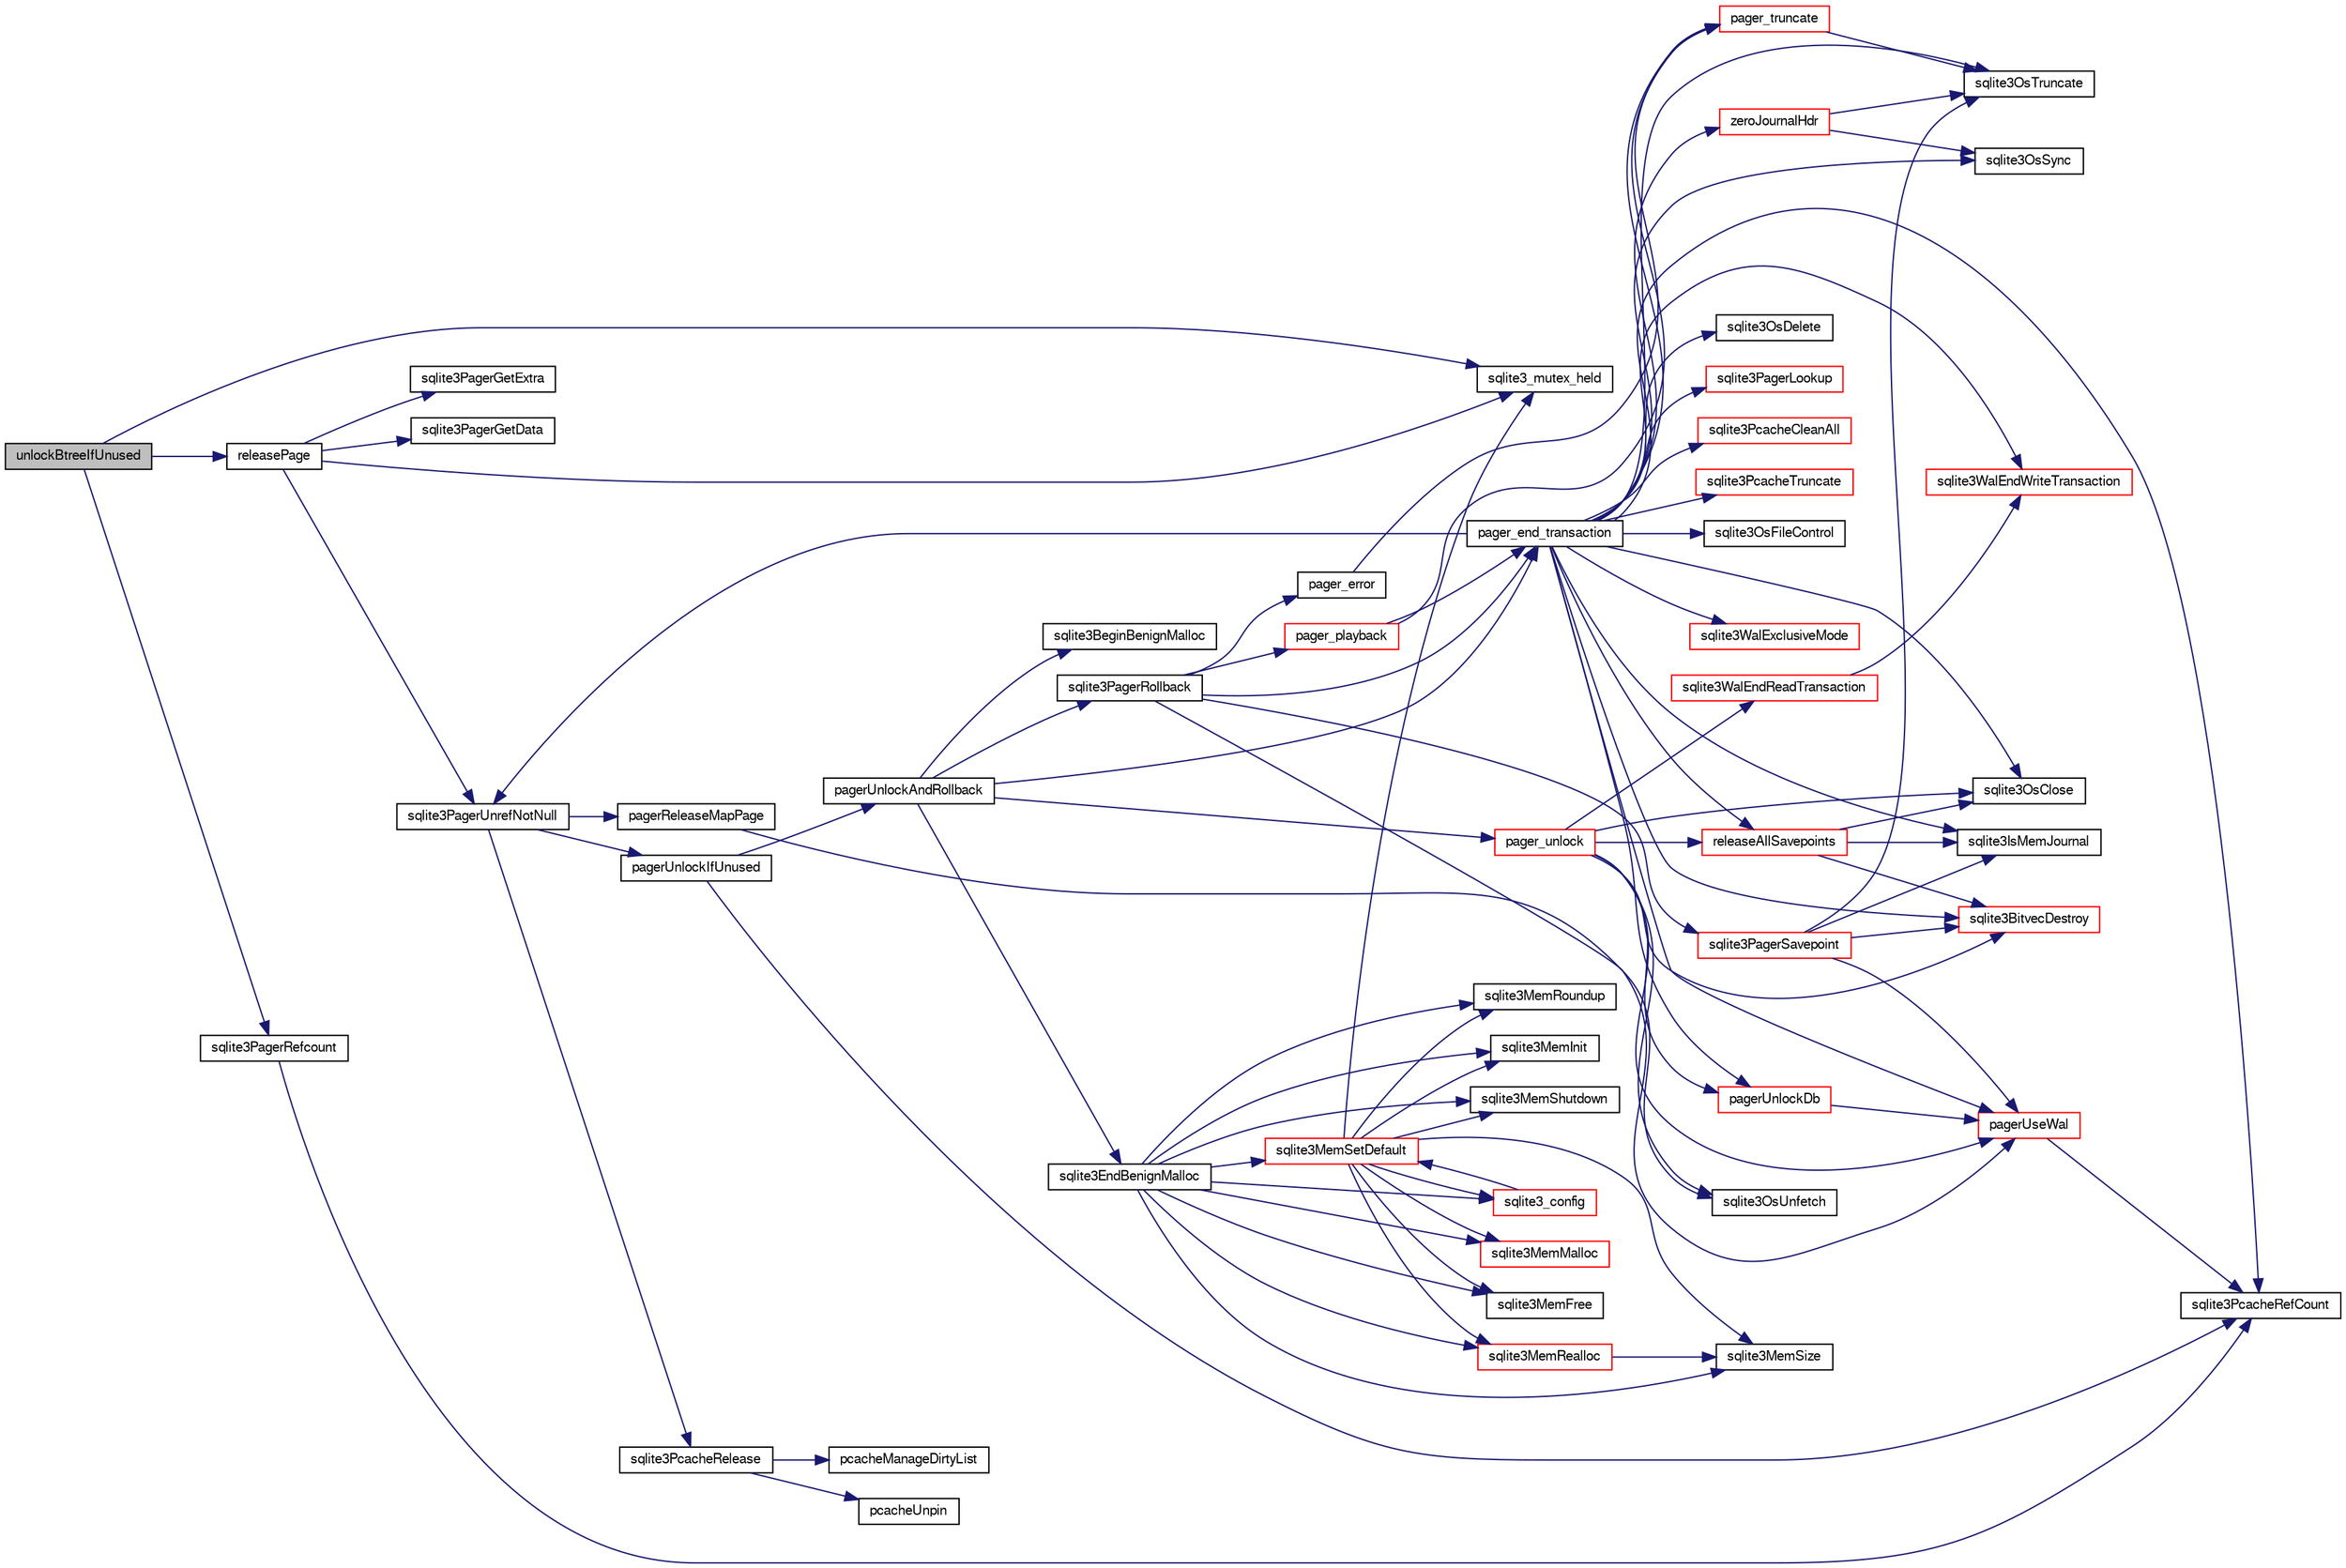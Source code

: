 digraph "unlockBtreeIfUnused"
{
  edge [fontname="FreeSans",fontsize="10",labelfontname="FreeSans",labelfontsize="10"];
  node [fontname="FreeSans",fontsize="10",shape=record];
  rankdir="LR";
  Node850492 [label="unlockBtreeIfUnused",height=0.2,width=0.4,color="black", fillcolor="grey75", style="filled", fontcolor="black"];
  Node850492 -> Node850493 [color="midnightblue",fontsize="10",style="solid",fontname="FreeSans"];
  Node850493 [label="sqlite3_mutex_held",height=0.2,width=0.4,color="black", fillcolor="white", style="filled",URL="$sqlite3_8c.html#acf77da68932b6bc163c5e68547ecc3e7"];
  Node850492 -> Node850494 [color="midnightblue",fontsize="10",style="solid",fontname="FreeSans"];
  Node850494 [label="sqlite3PagerRefcount",height=0.2,width=0.4,color="black", fillcolor="white", style="filled",URL="$sqlite3_8c.html#a865a3e27288083a9cdfd8de2ba365d80"];
  Node850494 -> Node850495 [color="midnightblue",fontsize="10",style="solid",fontname="FreeSans"];
  Node850495 [label="sqlite3PcacheRefCount",height=0.2,width=0.4,color="black", fillcolor="white", style="filled",URL="$sqlite3_8c.html#adee2536d23ec9628e0883ccab03b3429"];
  Node850492 -> Node850496 [color="midnightblue",fontsize="10",style="solid",fontname="FreeSans"];
  Node850496 [label="releasePage",height=0.2,width=0.4,color="black", fillcolor="white", style="filled",URL="$sqlite3_8c.html#a92c6fb14f9bcf117440c35116c26d6c4"];
  Node850496 -> Node850497 [color="midnightblue",fontsize="10",style="solid",fontname="FreeSans"];
  Node850497 [label="sqlite3PagerGetExtra",height=0.2,width=0.4,color="black", fillcolor="white", style="filled",URL="$sqlite3_8c.html#a48e879a6d20f06f27390973ab8d59bd7"];
  Node850496 -> Node850498 [color="midnightblue",fontsize="10",style="solid",fontname="FreeSans"];
  Node850498 [label="sqlite3PagerGetData",height=0.2,width=0.4,color="black", fillcolor="white", style="filled",URL="$sqlite3_8c.html#a9dd340e56fb4b7fad4df339595b8d8a2"];
  Node850496 -> Node850493 [color="midnightblue",fontsize="10",style="solid",fontname="FreeSans"];
  Node850496 -> Node850499 [color="midnightblue",fontsize="10",style="solid",fontname="FreeSans"];
  Node850499 [label="sqlite3PagerUnrefNotNull",height=0.2,width=0.4,color="black", fillcolor="white", style="filled",URL="$sqlite3_8c.html#a4b314f96f09f5c68c94672e420e31ab9"];
  Node850499 -> Node850500 [color="midnightblue",fontsize="10",style="solid",fontname="FreeSans"];
  Node850500 [label="pagerReleaseMapPage",height=0.2,width=0.4,color="black", fillcolor="white", style="filled",URL="$sqlite3_8c.html#aefa288f9febba49488ab634f8b0d5f6d"];
  Node850500 -> Node850501 [color="midnightblue",fontsize="10",style="solid",fontname="FreeSans"];
  Node850501 [label="sqlite3OsUnfetch",height=0.2,width=0.4,color="black", fillcolor="white", style="filled",URL="$sqlite3_8c.html#abc0da72cb8b8989cf8708b572fe5fef4"];
  Node850499 -> Node850502 [color="midnightblue",fontsize="10",style="solid",fontname="FreeSans"];
  Node850502 [label="sqlite3PcacheRelease",height=0.2,width=0.4,color="black", fillcolor="white", style="filled",URL="$sqlite3_8c.html#ad07fc7a8130ad1e77861f345084b1b83"];
  Node850502 -> Node850503 [color="midnightblue",fontsize="10",style="solid",fontname="FreeSans"];
  Node850503 [label="pcacheUnpin",height=0.2,width=0.4,color="black", fillcolor="white", style="filled",URL="$sqlite3_8c.html#a76530dde0f26366c0614d713daf9859c"];
  Node850502 -> Node850504 [color="midnightblue",fontsize="10",style="solid",fontname="FreeSans"];
  Node850504 [label="pcacheManageDirtyList",height=0.2,width=0.4,color="black", fillcolor="white", style="filled",URL="$sqlite3_8c.html#aae9bc2ddff700c30e5f9c80d531d6acc"];
  Node850499 -> Node850505 [color="midnightblue",fontsize="10",style="solid",fontname="FreeSans"];
  Node850505 [label="pagerUnlockIfUnused",height=0.2,width=0.4,color="black", fillcolor="white", style="filled",URL="$sqlite3_8c.html#abf547f4276efb6f10262f7fde1e4d065"];
  Node850505 -> Node850495 [color="midnightblue",fontsize="10",style="solid",fontname="FreeSans"];
  Node850505 -> Node850506 [color="midnightblue",fontsize="10",style="solid",fontname="FreeSans"];
  Node850506 [label="pagerUnlockAndRollback",height=0.2,width=0.4,color="black", fillcolor="white", style="filled",URL="$sqlite3_8c.html#a02d96b7bf62c3b13ba905d168914518c"];
  Node850506 -> Node850507 [color="midnightblue",fontsize="10",style="solid",fontname="FreeSans"];
  Node850507 [label="sqlite3BeginBenignMalloc",height=0.2,width=0.4,color="black", fillcolor="white", style="filled",URL="$sqlite3_8c.html#a3344c0e2b1b6df701a1cb326602fac14"];
  Node850506 -> Node850508 [color="midnightblue",fontsize="10",style="solid",fontname="FreeSans"];
  Node850508 [label="sqlite3PagerRollback",height=0.2,width=0.4,color="black", fillcolor="white", style="filled",URL="$sqlite3_8c.html#afdd2ecbb97b7a716892ff6bd10c7dfd0"];
  Node850508 -> Node850509 [color="midnightblue",fontsize="10",style="solid",fontname="FreeSans"];
  Node850509 [label="pagerUseWal",height=0.2,width=0.4,color="red", fillcolor="white", style="filled",URL="$sqlite3_8c.html#a31def80bfe1de9284d635ba190a5eb68"];
  Node850509 -> Node850495 [color="midnightblue",fontsize="10",style="solid",fontname="FreeSans"];
  Node850508 -> Node850790 [color="midnightblue",fontsize="10",style="solid",fontname="FreeSans"];
  Node850790 [label="sqlite3PagerSavepoint",height=0.2,width=0.4,color="red", fillcolor="white", style="filled",URL="$sqlite3_8c.html#a8b5f1920b6a8b564a47e243868f2c8d4"];
  Node850790 -> Node850791 [color="midnightblue",fontsize="10",style="solid",fontname="FreeSans"];
  Node850791 [label="sqlite3BitvecDestroy",height=0.2,width=0.4,color="red", fillcolor="white", style="filled",URL="$sqlite3_8c.html#ab732400d8022b48df1b7b3ee41be045d"];
  Node850790 -> Node850792 [color="midnightblue",fontsize="10",style="solid",fontname="FreeSans"];
  Node850792 [label="sqlite3IsMemJournal",height=0.2,width=0.4,color="black", fillcolor="white", style="filled",URL="$sqlite3_8c.html#a237bb8682b84ed24be164d4c57465182"];
  Node850790 -> Node850793 [color="midnightblue",fontsize="10",style="solid",fontname="FreeSans"];
  Node850793 [label="sqlite3OsTruncate",height=0.2,width=0.4,color="black", fillcolor="white", style="filled",URL="$sqlite3_8c.html#ab14e17fc93b09d52b42c433c47eb3b68"];
  Node850790 -> Node850509 [color="midnightblue",fontsize="10",style="solid",fontname="FreeSans"];
  Node850508 -> Node850884 [color="midnightblue",fontsize="10",style="solid",fontname="FreeSans"];
  Node850884 [label="pager_end_transaction",height=0.2,width=0.4,color="black", fillcolor="white", style="filled",URL="$sqlite3_8c.html#a0814e2cfab386b1e3ba74528870339fe"];
  Node850884 -> Node850885 [color="midnightblue",fontsize="10",style="solid",fontname="FreeSans"];
  Node850885 [label="releaseAllSavepoints",height=0.2,width=0.4,color="red", fillcolor="white", style="filled",URL="$sqlite3_8c.html#ac0ec06e81b223a42295bd1a0182b1609"];
  Node850885 -> Node850791 [color="midnightblue",fontsize="10",style="solid",fontname="FreeSans"];
  Node850885 -> Node850792 [color="midnightblue",fontsize="10",style="solid",fontname="FreeSans"];
  Node850885 -> Node850886 [color="midnightblue",fontsize="10",style="solid",fontname="FreeSans"];
  Node850886 [label="sqlite3OsClose",height=0.2,width=0.4,color="black", fillcolor="white", style="filled",URL="$sqlite3_8c.html#aa5f0aeb27273a57c0523deaf48997533"];
  Node850884 -> Node850509 [color="midnightblue",fontsize="10",style="solid",fontname="FreeSans"];
  Node850884 -> Node850792 [color="midnightblue",fontsize="10",style="solid",fontname="FreeSans"];
  Node850884 -> Node850886 [color="midnightblue",fontsize="10",style="solid",fontname="FreeSans"];
  Node850884 -> Node850793 [color="midnightblue",fontsize="10",style="solid",fontname="FreeSans"];
  Node850884 -> Node850887 [color="midnightblue",fontsize="10",style="solid",fontname="FreeSans"];
  Node850887 [label="sqlite3OsSync",height=0.2,width=0.4,color="black", fillcolor="white", style="filled",URL="$sqlite3_8c.html#a3f01629ca3b49854944cecdd14dc3358"];
  Node850884 -> Node850888 [color="midnightblue",fontsize="10",style="solid",fontname="FreeSans"];
  Node850888 [label="zeroJournalHdr",height=0.2,width=0.4,color="red", fillcolor="white", style="filled",URL="$sqlite3_8c.html#a6e1592949a5e668f43f0ff5f5d08fe10"];
  Node850888 -> Node850793 [color="midnightblue",fontsize="10",style="solid",fontname="FreeSans"];
  Node850888 -> Node850887 [color="midnightblue",fontsize="10",style="solid",fontname="FreeSans"];
  Node850884 -> Node850889 [color="midnightblue",fontsize="10",style="solid",fontname="FreeSans"];
  Node850889 [label="sqlite3OsDelete",height=0.2,width=0.4,color="black", fillcolor="white", style="filled",URL="$sqlite3_8c.html#a576c2e542e46ddee19d10e75337039c0"];
  Node850884 -> Node850495 [color="midnightblue",fontsize="10",style="solid",fontname="FreeSans"];
  Node850884 -> Node850809 [color="midnightblue",fontsize="10",style="solid",fontname="FreeSans"];
  Node850809 [label="sqlite3PagerLookup",height=0.2,width=0.4,color="red", fillcolor="white", style="filled",URL="$sqlite3_8c.html#a1252ec03814f64eed236cfb21094cafd"];
  Node850884 -> Node850499 [color="midnightblue",fontsize="10",style="solid",fontname="FreeSans"];
  Node850884 -> Node850791 [color="midnightblue",fontsize="10",style="solid",fontname="FreeSans"];
  Node850884 -> Node850890 [color="midnightblue",fontsize="10",style="solid",fontname="FreeSans"];
  Node850890 [label="sqlite3PcacheCleanAll",height=0.2,width=0.4,color="red", fillcolor="white", style="filled",URL="$sqlite3_8c.html#a65aa4d4f73373a161a96fafe219b86a7"];
  Node850884 -> Node850848 [color="midnightblue",fontsize="10",style="solid",fontname="FreeSans"];
  Node850848 [label="sqlite3PcacheTruncate",height=0.2,width=0.4,color="red", fillcolor="white", style="filled",URL="$sqlite3_8c.html#aa25da46a83609c408a14977a087af782"];
  Node850884 -> Node850891 [color="midnightblue",fontsize="10",style="solid",fontname="FreeSans"];
  Node850891 [label="sqlite3WalEndWriteTransaction",height=0.2,width=0.4,color="red", fillcolor="white", style="filled",URL="$sqlite3_8c.html#a0ae58a14b40600fb21130cc4d595acc9"];
  Node850884 -> Node850894 [color="midnightblue",fontsize="10",style="solid",fontname="FreeSans"];
  Node850894 [label="pager_truncate",height=0.2,width=0.4,color="red", fillcolor="white", style="filled",URL="$sqlite3_8c.html#aa0700caa408442673a3ede3bb04b1f0b"];
  Node850894 -> Node850793 [color="midnightblue",fontsize="10",style="solid",fontname="FreeSans"];
  Node850884 -> Node850862 [color="midnightblue",fontsize="10",style="solid",fontname="FreeSans"];
  Node850862 [label="sqlite3OsFileControl",height=0.2,width=0.4,color="black", fillcolor="white", style="filled",URL="$sqlite3_8c.html#aa8dad928f8e52b454c6d82bd2fe5c3fc"];
  Node850884 -> Node850895 [color="midnightblue",fontsize="10",style="solid",fontname="FreeSans"];
  Node850895 [label="sqlite3WalExclusiveMode",height=0.2,width=0.4,color="red", fillcolor="white", style="filled",URL="$sqlite3_8c.html#a1ca342ad565c5ae8dd3685e3aa0b731e"];
  Node850884 -> Node850898 [color="midnightblue",fontsize="10",style="solid",fontname="FreeSans"];
  Node850898 [label="pagerUnlockDb",height=0.2,width=0.4,color="red", fillcolor="white", style="filled",URL="$sqlite3_8c.html#a8ac54f19421c76b5045a40b42d282c32"];
  Node850898 -> Node850509 [color="midnightblue",fontsize="10",style="solid",fontname="FreeSans"];
  Node850508 -> Node850900 [color="midnightblue",fontsize="10",style="solid",fontname="FreeSans"];
  Node850900 [label="pager_playback",height=0.2,width=0.4,color="red", fillcolor="white", style="filled",URL="$sqlite3_8c.html#a9d9a750a9fc76eb4b668c8a16b164a65"];
  Node850900 -> Node850894 [color="midnightblue",fontsize="10",style="solid",fontname="FreeSans"];
  Node850900 -> Node850884 [color="midnightblue",fontsize="10",style="solid",fontname="FreeSans"];
  Node850508 -> Node850908 [color="midnightblue",fontsize="10",style="solid",fontname="FreeSans"];
  Node850908 [label="pager_error",height=0.2,width=0.4,color="black", fillcolor="white", style="filled",URL="$sqlite3_8c.html#ac15e13c61047b37098e21115614ddd22"];
  Node850908 -> Node850894 [color="midnightblue",fontsize="10",style="solid",fontname="FreeSans"];
  Node850506 -> Node850584 [color="midnightblue",fontsize="10",style="solid",fontname="FreeSans"];
  Node850584 [label="sqlite3EndBenignMalloc",height=0.2,width=0.4,color="black", fillcolor="white", style="filled",URL="$sqlite3_8c.html#a4582127cc64d483dc66c7acf9d8d8fbb"];
  Node850584 -> Node850559 [color="midnightblue",fontsize="10",style="solid",fontname="FreeSans"];
  Node850559 [label="sqlite3MemMalloc",height=0.2,width=0.4,color="red", fillcolor="white", style="filled",URL="$sqlite3_8c.html#a53157f1a669f949332f44ca9f15c0a43"];
  Node850584 -> Node850564 [color="midnightblue",fontsize="10",style="solid",fontname="FreeSans"];
  Node850564 [label="sqlite3MemFree",height=0.2,width=0.4,color="black", fillcolor="white", style="filled",URL="$sqlite3_8c.html#a4198492989c7a427e3d704c06058850a"];
  Node850584 -> Node850565 [color="midnightblue",fontsize="10",style="solid",fontname="FreeSans"];
  Node850565 [label="sqlite3MemRealloc",height=0.2,width=0.4,color="red", fillcolor="white", style="filled",URL="$sqlite3_8c.html#addd043cc5742c3b0cf536763cd4e6948"];
  Node850565 -> Node850566 [color="midnightblue",fontsize="10",style="solid",fontname="FreeSans"];
  Node850566 [label="sqlite3MemSize",height=0.2,width=0.4,color="black", fillcolor="white", style="filled",URL="$sqlite3_8c.html#a564962938d56643e999de431c190f937"];
  Node850584 -> Node850566 [color="midnightblue",fontsize="10",style="solid",fontname="FreeSans"];
  Node850584 -> Node850567 [color="midnightblue",fontsize="10",style="solid",fontname="FreeSans"];
  Node850567 [label="sqlite3MemRoundup",height=0.2,width=0.4,color="black", fillcolor="white", style="filled",URL="$sqlite3_8c.html#ac9d66a2d2d224dfafcf6a49d48436ddc"];
  Node850584 -> Node850568 [color="midnightblue",fontsize="10",style="solid",fontname="FreeSans"];
  Node850568 [label="sqlite3MemInit",height=0.2,width=0.4,color="black", fillcolor="white", style="filled",URL="$sqlite3_8c.html#a1ec61c1becf036ba7fcb571ae51300af"];
  Node850584 -> Node850569 [color="midnightblue",fontsize="10",style="solid",fontname="FreeSans"];
  Node850569 [label="sqlite3MemShutdown",height=0.2,width=0.4,color="black", fillcolor="white", style="filled",URL="$sqlite3_8c.html#a934531b3f7c4743196f453ce6db028dc"];
  Node850584 -> Node850558 [color="midnightblue",fontsize="10",style="solid",fontname="FreeSans"];
  Node850558 [label="sqlite3MemSetDefault",height=0.2,width=0.4,color="red", fillcolor="white", style="filled",URL="$sqlite3_8c.html#a162fbfd727e92c5f8f72625b5ff62549"];
  Node850558 -> Node850559 [color="midnightblue",fontsize="10",style="solid",fontname="FreeSans"];
  Node850558 -> Node850564 [color="midnightblue",fontsize="10",style="solid",fontname="FreeSans"];
  Node850558 -> Node850565 [color="midnightblue",fontsize="10",style="solid",fontname="FreeSans"];
  Node850558 -> Node850566 [color="midnightblue",fontsize="10",style="solid",fontname="FreeSans"];
  Node850558 -> Node850567 [color="midnightblue",fontsize="10",style="solid",fontname="FreeSans"];
  Node850558 -> Node850568 [color="midnightblue",fontsize="10",style="solid",fontname="FreeSans"];
  Node850558 -> Node850569 [color="midnightblue",fontsize="10",style="solid",fontname="FreeSans"];
  Node850558 -> Node850570 [color="midnightblue",fontsize="10",style="solid",fontname="FreeSans"];
  Node850570 [label="sqlite3_config",height=0.2,width=0.4,color="red", fillcolor="white", style="filled",URL="$sqlite3_8c.html#a74ad420b6f26bc06a04ff6ecec8a8c91"];
  Node850570 -> Node850558 [color="midnightblue",fontsize="10",style="solid",fontname="FreeSans"];
  Node850558 -> Node850493 [color="midnightblue",fontsize="10",style="solid",fontname="FreeSans"];
  Node850584 -> Node850570 [color="midnightblue",fontsize="10",style="solid",fontname="FreeSans"];
  Node850506 -> Node850884 [color="midnightblue",fontsize="10",style="solid",fontname="FreeSans"];
  Node850506 -> Node850909 [color="midnightblue",fontsize="10",style="solid",fontname="FreeSans"];
  Node850909 [label="pager_unlock",height=0.2,width=0.4,color="red", fillcolor="white", style="filled",URL="$sqlite3_8c.html#a5b54bd09bd76fa68eb6310fbf9bbaf20"];
  Node850909 -> Node850791 [color="midnightblue",fontsize="10",style="solid",fontname="FreeSans"];
  Node850909 -> Node850885 [color="midnightblue",fontsize="10",style="solid",fontname="FreeSans"];
  Node850909 -> Node850509 [color="midnightblue",fontsize="10",style="solid",fontname="FreeSans"];
  Node850909 -> Node850910 [color="midnightblue",fontsize="10",style="solid",fontname="FreeSans"];
  Node850910 [label="sqlite3WalEndReadTransaction",height=0.2,width=0.4,color="red", fillcolor="white", style="filled",URL="$sqlite3_8c.html#a2d0ec4393370b11b4db7d9836d38eb40"];
  Node850910 -> Node850891 [color="midnightblue",fontsize="10",style="solid",fontname="FreeSans"];
  Node850909 -> Node850886 [color="midnightblue",fontsize="10",style="solid",fontname="FreeSans"];
  Node850909 -> Node850898 [color="midnightblue",fontsize="10",style="solid",fontname="FreeSans"];
  Node850909 -> Node850501 [color="midnightblue",fontsize="10",style="solid",fontname="FreeSans"];
}
